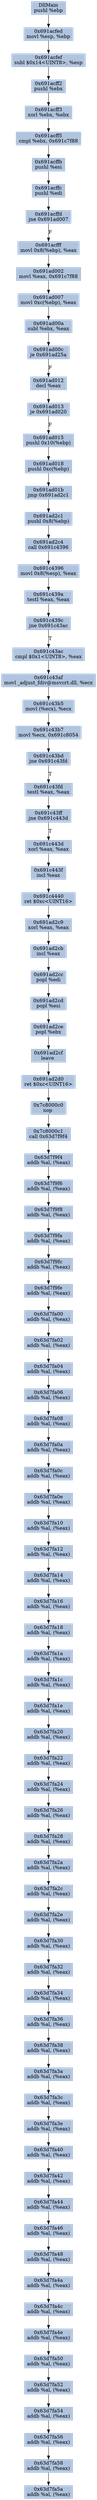 digraph G {
node[shape=rectangle,style=filled,fillcolor=lightsteelblue,color=lightsteelblue]
bgcolor="transparent"
a0x691acfecpushl_ebp[label="DllMain\npushl %ebp"];
a0x691acfedmovl_esp_ebp[label="0x691acfed\nmovl %esp, %ebp"];
a0x691acfefsubl_0x14UINT8_esp[label="0x691acfef\nsubl $0x14<UINT8>, %esp"];
a0x691acff2pushl_ebx[label="0x691acff2\npushl %ebx"];
a0x691acff3xorl_ebx_ebx[label="0x691acff3\nxorl %ebx, %ebx"];
a0x691acff5cmpl_ebx_0x691c7f88[label="0x691acff5\ncmpl %ebx, 0x691c7f88"];
a0x691acffbpushl_esi[label="0x691acffb\npushl %esi"];
a0x691acffcpushl_edi[label="0x691acffc\npushl %edi"];
a0x691acffdjne_0x691ad007[label="0x691acffd\njne 0x691ad007"];
a0x691acfffmovl_0x8ebp__eax[label="0x691acfff\nmovl 0x8(%ebp), %eax"];
a0x691ad002movl_eax_0x691c7f88[label="0x691ad002\nmovl %eax, 0x691c7f88"];
a0x691ad007movl_0xcebp__eax[label="0x691ad007\nmovl 0xc(%ebp), %eax"];
a0x691ad00asubl_ebx_eax[label="0x691ad00a\nsubl %ebx, %eax"];
a0x691ad00cje_0x691ad25a[label="0x691ad00c\nje 0x691ad25a"];
a0x691ad012decl_eax[label="0x691ad012\ndecl %eax"];
a0x691ad013je_0x691ad020[label="0x691ad013\nje 0x691ad020"];
a0x691ad015pushl_0x10ebp_[label="0x691ad015\npushl 0x10(%ebp)"];
a0x691ad018pushl_0xcebp_[label="0x691ad018\npushl 0xc(%ebp)"];
a0x691ad01bjmp_0x691ad2c1[label="0x691ad01b\njmp 0x691ad2c1"];
a0x691ad2c1pushl_0x8ebp_[label="0x691ad2c1\npushl 0x8(%ebp)"];
a0x691ad2c4call_0x691c4396[label="0x691ad2c4\ncall 0x691c4396"];
a0x691c4396movl_0x8esp__eax[label="0x691c4396\nmovl 0x8(%esp), %eax"];
a0x691c439atestl_eax_eax[label="0x691c439a\ntestl %eax, %eax"];
a0x691c439cjne_0x691c43ac[label="0x691c439c\njne 0x691c43ac"];
a0x691c43accmpl_0x1UINT8_eax[label="0x691c43ac\ncmpl $0x1<UINT8>, %eax"];
a0x691c43afmovl__adjust_fdiv_msvcrt_dll_ecx[label="0x691c43af\nmovl _adjust_fdiv@msvcrt.dll, %ecx"];
a0x691c43b5movl_ecx__ecx[label="0x691c43b5\nmovl (%ecx), %ecx"];
a0x691c43b7movl_ecx_0x691c8054[label="0x691c43b7\nmovl %ecx, 0x691c8054"];
a0x691c43bdjne_0x691c43fd[label="0x691c43bd\njne 0x691c43fd"];
a0x691c43fdtestl_eax_eax[label="0x691c43fd\ntestl %eax, %eax"];
a0x691c43ffjne_0x691c443d[label="0x691c43ff\njne 0x691c443d"];
a0x691c443dxorl_eax_eax[label="0x691c443d\nxorl %eax, %eax"];
a0x691c443fincl_eax[label="0x691c443f\nincl %eax"];
a0x691c4440ret_0xcUINT16[label="0x691c4440\nret $0xc<UINT16>"];
a0x691ad2c9xorl_eax_eax[label="0x691ad2c9\nxorl %eax, %eax"];
a0x691ad2cbincl_eax[label="0x691ad2cb\nincl %eax"];
a0x691ad2ccpopl_edi[label="0x691ad2cc\npopl %edi"];
a0x691ad2cdpopl_esi[label="0x691ad2cd\npopl %esi"];
a0x691ad2cepopl_ebx[label="0x691ad2ce\npopl %ebx"];
a0x691ad2cfleave_[label="0x691ad2cf\nleave "];
a0x691ad2d0ret_0xcUINT16[label="0x691ad2d0\nret $0xc<UINT16>"];
a0x7c8000c0nop_[label="0x7c8000c0\nnop "];
a0x7c8000c1call_0x63d7f9f4[label="0x7c8000c1\ncall 0x63d7f9f4"];
a0x63d7f9f4addb_al_eax_[label="0x63d7f9f4\naddb %al, (%eax)"];
a0x63d7f9f6addb_al_eax_[label="0x63d7f9f6\naddb %al, (%eax)"];
a0x63d7f9f8addb_al_eax_[label="0x63d7f9f8\naddb %al, (%eax)"];
a0x63d7f9faaddb_al_eax_[label="0x63d7f9fa\naddb %al, (%eax)"];
a0x63d7f9fcaddb_al_eax_[label="0x63d7f9fc\naddb %al, (%eax)"];
a0x63d7f9feaddb_al_eax_[label="0x63d7f9fe\naddb %al, (%eax)"];
a0x63d7fa00addb_al_eax_[label="0x63d7fa00\naddb %al, (%eax)"];
a0x63d7fa02addb_al_eax_[label="0x63d7fa02\naddb %al, (%eax)"];
a0x63d7fa04addb_al_eax_[label="0x63d7fa04\naddb %al, (%eax)"];
a0x63d7fa06addb_al_eax_[label="0x63d7fa06\naddb %al, (%eax)"];
a0x63d7fa08addb_al_eax_[label="0x63d7fa08\naddb %al, (%eax)"];
a0x63d7fa0aaddb_al_eax_[label="0x63d7fa0a\naddb %al, (%eax)"];
a0x63d7fa0caddb_al_eax_[label="0x63d7fa0c\naddb %al, (%eax)"];
a0x63d7fa0eaddb_al_eax_[label="0x63d7fa0e\naddb %al, (%eax)"];
a0x63d7fa10addb_al_eax_[label="0x63d7fa10\naddb %al, (%eax)"];
a0x63d7fa12addb_al_eax_[label="0x63d7fa12\naddb %al, (%eax)"];
a0x63d7fa14addb_al_eax_[label="0x63d7fa14\naddb %al, (%eax)"];
a0x63d7fa16addb_al_eax_[label="0x63d7fa16\naddb %al, (%eax)"];
a0x63d7fa18addb_al_eax_[label="0x63d7fa18\naddb %al, (%eax)"];
a0x63d7fa1aaddb_al_eax_[label="0x63d7fa1a\naddb %al, (%eax)"];
a0x63d7fa1caddb_al_eax_[label="0x63d7fa1c\naddb %al, (%eax)"];
a0x63d7fa1eaddb_al_eax_[label="0x63d7fa1e\naddb %al, (%eax)"];
a0x63d7fa20addb_al_eax_[label="0x63d7fa20\naddb %al, (%eax)"];
a0x63d7fa22addb_al_eax_[label="0x63d7fa22\naddb %al, (%eax)"];
a0x63d7fa24addb_al_eax_[label="0x63d7fa24\naddb %al, (%eax)"];
a0x63d7fa26addb_al_eax_[label="0x63d7fa26\naddb %al, (%eax)"];
a0x63d7fa28addb_al_eax_[label="0x63d7fa28\naddb %al, (%eax)"];
a0x63d7fa2aaddb_al_eax_[label="0x63d7fa2a\naddb %al, (%eax)"];
a0x63d7fa2caddb_al_eax_[label="0x63d7fa2c\naddb %al, (%eax)"];
a0x63d7fa2eaddb_al_eax_[label="0x63d7fa2e\naddb %al, (%eax)"];
a0x63d7fa30addb_al_eax_[label="0x63d7fa30\naddb %al, (%eax)"];
a0x63d7fa32addb_al_eax_[label="0x63d7fa32\naddb %al, (%eax)"];
a0x63d7fa34addb_al_eax_[label="0x63d7fa34\naddb %al, (%eax)"];
a0x63d7fa36addb_al_eax_[label="0x63d7fa36\naddb %al, (%eax)"];
a0x63d7fa38addb_al_eax_[label="0x63d7fa38\naddb %al, (%eax)"];
a0x63d7fa3aaddb_al_eax_[label="0x63d7fa3a\naddb %al, (%eax)"];
a0x63d7fa3caddb_al_eax_[label="0x63d7fa3c\naddb %al, (%eax)"];
a0x63d7fa3eaddb_al_eax_[label="0x63d7fa3e\naddb %al, (%eax)"];
a0x63d7fa40addb_al_eax_[label="0x63d7fa40\naddb %al, (%eax)"];
a0x63d7fa42addb_al_eax_[label="0x63d7fa42\naddb %al, (%eax)"];
a0x63d7fa44addb_al_eax_[label="0x63d7fa44\naddb %al, (%eax)"];
a0x63d7fa46addb_al_eax_[label="0x63d7fa46\naddb %al, (%eax)"];
a0x63d7fa48addb_al_eax_[label="0x63d7fa48\naddb %al, (%eax)"];
a0x63d7fa4aaddb_al_eax_[label="0x63d7fa4a\naddb %al, (%eax)"];
a0x63d7fa4caddb_al_eax_[label="0x63d7fa4c\naddb %al, (%eax)"];
a0x63d7fa4eaddb_al_eax_[label="0x63d7fa4e\naddb %al, (%eax)"];
a0x63d7fa50addb_al_eax_[label="0x63d7fa50\naddb %al, (%eax)"];
a0x63d7fa52addb_al_eax_[label="0x63d7fa52\naddb %al, (%eax)"];
a0x63d7fa54addb_al_eax_[label="0x63d7fa54\naddb %al, (%eax)"];
a0x63d7fa56addb_al_eax_[label="0x63d7fa56\naddb %al, (%eax)"];
a0x63d7fa58addb_al_eax_[label="0x63d7fa58\naddb %al, (%eax)"];
a0x63d7fa5aaddb_al_eax_[label="0x63d7fa5a\naddb %al, (%eax)"];
a0x691acfecpushl_ebp -> a0x691acfedmovl_esp_ebp [color="#000000"];
a0x691acfedmovl_esp_ebp -> a0x691acfefsubl_0x14UINT8_esp [color="#000000"];
a0x691acfefsubl_0x14UINT8_esp -> a0x691acff2pushl_ebx [color="#000000"];
a0x691acff2pushl_ebx -> a0x691acff3xorl_ebx_ebx [color="#000000"];
a0x691acff3xorl_ebx_ebx -> a0x691acff5cmpl_ebx_0x691c7f88 [color="#000000"];
a0x691acff5cmpl_ebx_0x691c7f88 -> a0x691acffbpushl_esi [color="#000000"];
a0x691acffbpushl_esi -> a0x691acffcpushl_edi [color="#000000"];
a0x691acffcpushl_edi -> a0x691acffdjne_0x691ad007 [color="#000000"];
a0x691acffdjne_0x691ad007 -> a0x691acfffmovl_0x8ebp__eax [color="#000000",label="F"];
a0x691acfffmovl_0x8ebp__eax -> a0x691ad002movl_eax_0x691c7f88 [color="#000000"];
a0x691ad002movl_eax_0x691c7f88 -> a0x691ad007movl_0xcebp__eax [color="#000000"];
a0x691ad007movl_0xcebp__eax -> a0x691ad00asubl_ebx_eax [color="#000000"];
a0x691ad00asubl_ebx_eax -> a0x691ad00cje_0x691ad25a [color="#000000"];
a0x691ad00cje_0x691ad25a -> a0x691ad012decl_eax [color="#000000",label="F"];
a0x691ad012decl_eax -> a0x691ad013je_0x691ad020 [color="#000000"];
a0x691ad013je_0x691ad020 -> a0x691ad015pushl_0x10ebp_ [color="#000000",label="F"];
a0x691ad015pushl_0x10ebp_ -> a0x691ad018pushl_0xcebp_ [color="#000000"];
a0x691ad018pushl_0xcebp_ -> a0x691ad01bjmp_0x691ad2c1 [color="#000000"];
a0x691ad01bjmp_0x691ad2c1 -> a0x691ad2c1pushl_0x8ebp_ [color="#000000"];
a0x691ad2c1pushl_0x8ebp_ -> a0x691ad2c4call_0x691c4396 [color="#000000"];
a0x691ad2c4call_0x691c4396 -> a0x691c4396movl_0x8esp__eax [color="#000000"];
a0x691c4396movl_0x8esp__eax -> a0x691c439atestl_eax_eax [color="#000000"];
a0x691c439atestl_eax_eax -> a0x691c439cjne_0x691c43ac [color="#000000"];
a0x691c439cjne_0x691c43ac -> a0x691c43accmpl_0x1UINT8_eax [color="#000000",label="T"];
a0x691c43accmpl_0x1UINT8_eax -> a0x691c43afmovl__adjust_fdiv_msvcrt_dll_ecx [color="#000000"];
a0x691c43afmovl__adjust_fdiv_msvcrt_dll_ecx -> a0x691c43b5movl_ecx__ecx [color="#000000"];
a0x691c43b5movl_ecx__ecx -> a0x691c43b7movl_ecx_0x691c8054 [color="#000000"];
a0x691c43b7movl_ecx_0x691c8054 -> a0x691c43bdjne_0x691c43fd [color="#000000"];
a0x691c43bdjne_0x691c43fd -> a0x691c43fdtestl_eax_eax [color="#000000",label="T"];
a0x691c43fdtestl_eax_eax -> a0x691c43ffjne_0x691c443d [color="#000000"];
a0x691c43ffjne_0x691c443d -> a0x691c443dxorl_eax_eax [color="#000000",label="T"];
a0x691c443dxorl_eax_eax -> a0x691c443fincl_eax [color="#000000"];
a0x691c443fincl_eax -> a0x691c4440ret_0xcUINT16 [color="#000000"];
a0x691c4440ret_0xcUINT16 -> a0x691ad2c9xorl_eax_eax [color="#000000"];
a0x691ad2c9xorl_eax_eax -> a0x691ad2cbincl_eax [color="#000000"];
a0x691ad2cbincl_eax -> a0x691ad2ccpopl_edi [color="#000000"];
a0x691ad2ccpopl_edi -> a0x691ad2cdpopl_esi [color="#000000"];
a0x691ad2cdpopl_esi -> a0x691ad2cepopl_ebx [color="#000000"];
a0x691ad2cepopl_ebx -> a0x691ad2cfleave_ [color="#000000"];
a0x691ad2cfleave_ -> a0x691ad2d0ret_0xcUINT16 [color="#000000"];
a0x691ad2d0ret_0xcUINT16 -> a0x7c8000c0nop_ [color="#000000"];
a0x7c8000c0nop_ -> a0x7c8000c1call_0x63d7f9f4 [color="#000000"];
a0x7c8000c1call_0x63d7f9f4 -> a0x63d7f9f4addb_al_eax_ [color="#000000"];
a0x63d7f9f4addb_al_eax_ -> a0x63d7f9f6addb_al_eax_ [color="#000000"];
a0x63d7f9f6addb_al_eax_ -> a0x63d7f9f8addb_al_eax_ [color="#000000"];
a0x63d7f9f8addb_al_eax_ -> a0x63d7f9faaddb_al_eax_ [color="#000000"];
a0x63d7f9faaddb_al_eax_ -> a0x63d7f9fcaddb_al_eax_ [color="#000000"];
a0x63d7f9fcaddb_al_eax_ -> a0x63d7f9feaddb_al_eax_ [color="#000000"];
a0x63d7f9feaddb_al_eax_ -> a0x63d7fa00addb_al_eax_ [color="#000000"];
a0x63d7fa00addb_al_eax_ -> a0x63d7fa02addb_al_eax_ [color="#000000"];
a0x63d7fa02addb_al_eax_ -> a0x63d7fa04addb_al_eax_ [color="#000000"];
a0x63d7fa04addb_al_eax_ -> a0x63d7fa06addb_al_eax_ [color="#000000"];
a0x63d7fa06addb_al_eax_ -> a0x63d7fa08addb_al_eax_ [color="#000000"];
a0x63d7fa08addb_al_eax_ -> a0x63d7fa0aaddb_al_eax_ [color="#000000"];
a0x63d7fa0aaddb_al_eax_ -> a0x63d7fa0caddb_al_eax_ [color="#000000"];
a0x63d7fa0caddb_al_eax_ -> a0x63d7fa0eaddb_al_eax_ [color="#000000"];
a0x63d7fa0eaddb_al_eax_ -> a0x63d7fa10addb_al_eax_ [color="#000000"];
a0x63d7fa10addb_al_eax_ -> a0x63d7fa12addb_al_eax_ [color="#000000"];
a0x63d7fa12addb_al_eax_ -> a0x63d7fa14addb_al_eax_ [color="#000000"];
a0x63d7fa14addb_al_eax_ -> a0x63d7fa16addb_al_eax_ [color="#000000"];
a0x63d7fa16addb_al_eax_ -> a0x63d7fa18addb_al_eax_ [color="#000000"];
a0x63d7fa18addb_al_eax_ -> a0x63d7fa1aaddb_al_eax_ [color="#000000"];
a0x63d7fa1aaddb_al_eax_ -> a0x63d7fa1caddb_al_eax_ [color="#000000"];
a0x63d7fa1caddb_al_eax_ -> a0x63d7fa1eaddb_al_eax_ [color="#000000"];
a0x63d7fa1eaddb_al_eax_ -> a0x63d7fa20addb_al_eax_ [color="#000000"];
a0x63d7fa20addb_al_eax_ -> a0x63d7fa22addb_al_eax_ [color="#000000"];
a0x63d7fa22addb_al_eax_ -> a0x63d7fa24addb_al_eax_ [color="#000000"];
a0x63d7fa24addb_al_eax_ -> a0x63d7fa26addb_al_eax_ [color="#000000"];
a0x63d7fa26addb_al_eax_ -> a0x63d7fa28addb_al_eax_ [color="#000000"];
a0x63d7fa28addb_al_eax_ -> a0x63d7fa2aaddb_al_eax_ [color="#000000"];
a0x63d7fa2aaddb_al_eax_ -> a0x63d7fa2caddb_al_eax_ [color="#000000"];
a0x63d7fa2caddb_al_eax_ -> a0x63d7fa2eaddb_al_eax_ [color="#000000"];
a0x63d7fa2eaddb_al_eax_ -> a0x63d7fa30addb_al_eax_ [color="#000000"];
a0x63d7fa30addb_al_eax_ -> a0x63d7fa32addb_al_eax_ [color="#000000"];
a0x63d7fa32addb_al_eax_ -> a0x63d7fa34addb_al_eax_ [color="#000000"];
a0x63d7fa34addb_al_eax_ -> a0x63d7fa36addb_al_eax_ [color="#000000"];
a0x63d7fa36addb_al_eax_ -> a0x63d7fa38addb_al_eax_ [color="#000000"];
a0x63d7fa38addb_al_eax_ -> a0x63d7fa3aaddb_al_eax_ [color="#000000"];
a0x63d7fa3aaddb_al_eax_ -> a0x63d7fa3caddb_al_eax_ [color="#000000"];
a0x63d7fa3caddb_al_eax_ -> a0x63d7fa3eaddb_al_eax_ [color="#000000"];
a0x63d7fa3eaddb_al_eax_ -> a0x63d7fa40addb_al_eax_ [color="#000000"];
a0x63d7fa40addb_al_eax_ -> a0x63d7fa42addb_al_eax_ [color="#000000"];
a0x63d7fa42addb_al_eax_ -> a0x63d7fa44addb_al_eax_ [color="#000000"];
a0x63d7fa44addb_al_eax_ -> a0x63d7fa46addb_al_eax_ [color="#000000"];
a0x63d7fa46addb_al_eax_ -> a0x63d7fa48addb_al_eax_ [color="#000000"];
a0x63d7fa48addb_al_eax_ -> a0x63d7fa4aaddb_al_eax_ [color="#000000"];
a0x63d7fa4aaddb_al_eax_ -> a0x63d7fa4caddb_al_eax_ [color="#000000"];
a0x63d7fa4caddb_al_eax_ -> a0x63d7fa4eaddb_al_eax_ [color="#000000"];
a0x63d7fa4eaddb_al_eax_ -> a0x63d7fa50addb_al_eax_ [color="#000000"];
a0x63d7fa50addb_al_eax_ -> a0x63d7fa52addb_al_eax_ [color="#000000"];
a0x63d7fa52addb_al_eax_ -> a0x63d7fa54addb_al_eax_ [color="#000000"];
a0x63d7fa54addb_al_eax_ -> a0x63d7fa56addb_al_eax_ [color="#000000"];
a0x63d7fa56addb_al_eax_ -> a0x63d7fa58addb_al_eax_ [color="#000000"];
a0x63d7fa58addb_al_eax_ -> a0x63d7fa5aaddb_al_eax_ [color="#000000"];
}
